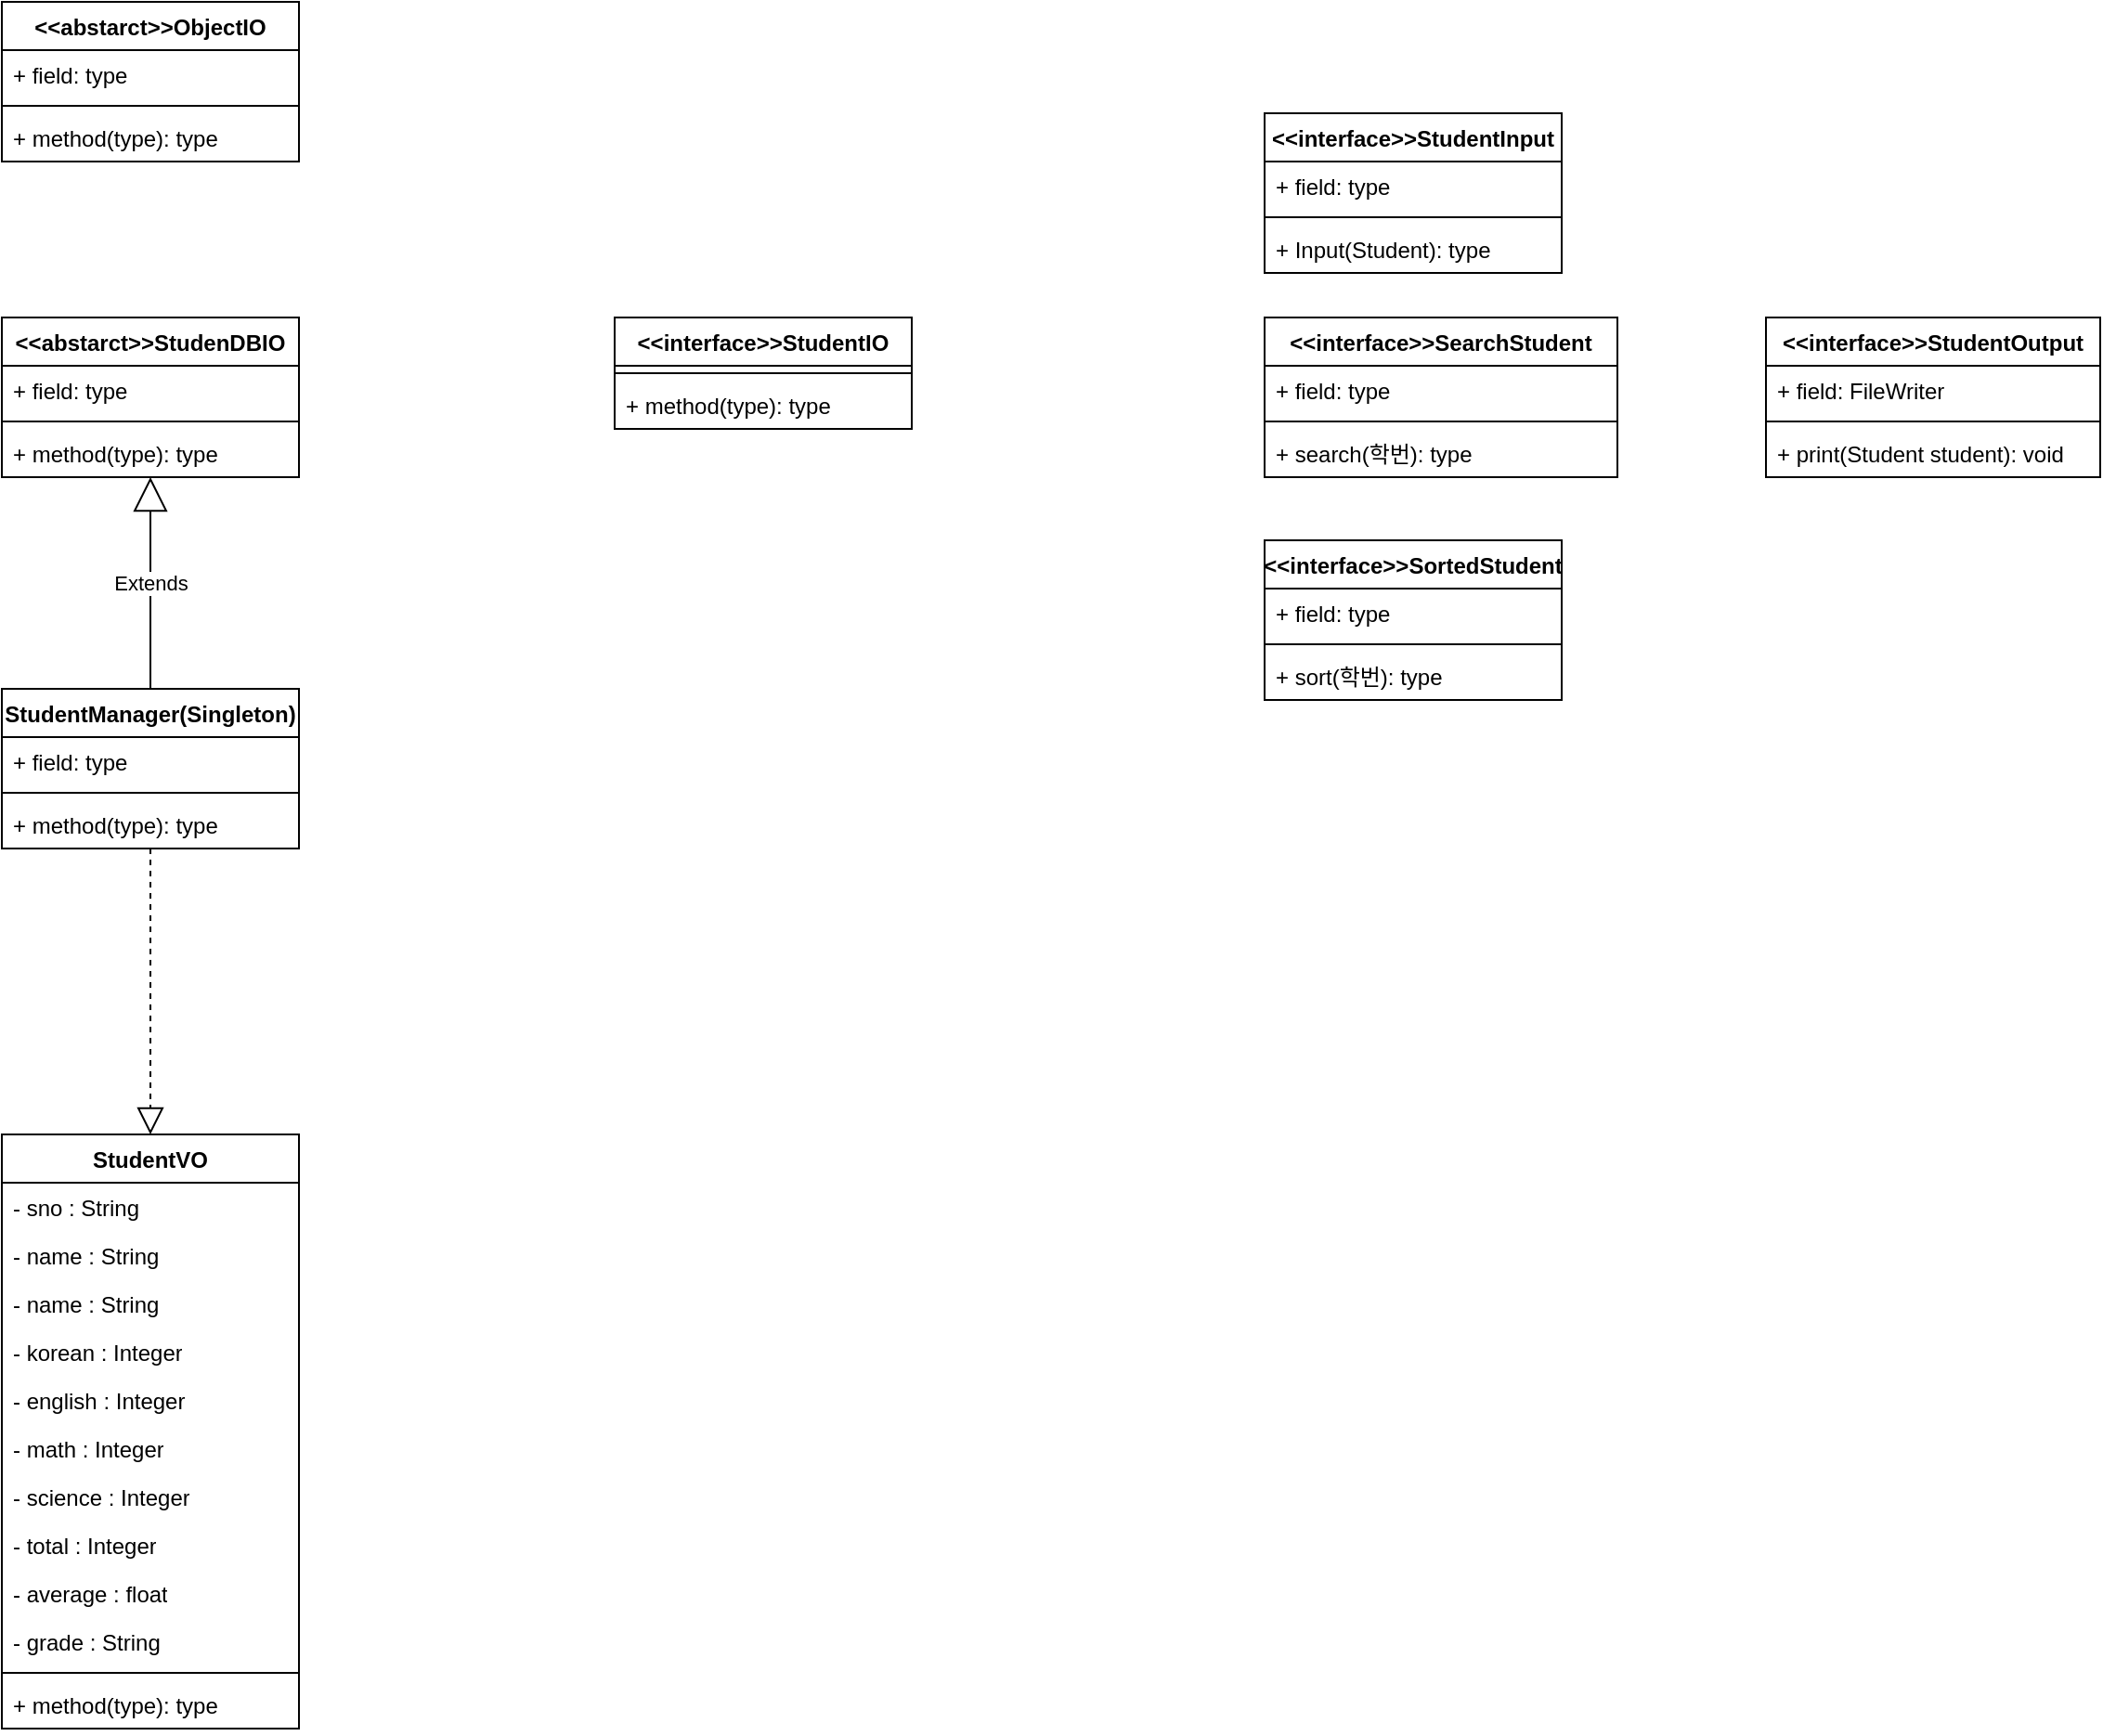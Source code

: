 <mxfile version="26.0.11">
  <diagram name="페이지-1" id="k_KB7zdzaerqngAy7EjZ">
    <mxGraphModel dx="2390" dy="1954" grid="1" gridSize="10" guides="1" tooltips="1" connect="1" arrows="1" fold="1" page="1" pageScale="1" pageWidth="1169" pageHeight="827" math="0" shadow="0">
      <root>
        <mxCell id="0" />
        <mxCell id="1" parent="0" />
        <mxCell id="o_LtBYVK2ZJKB_Pog53U-1" value="StudentVO" style="swimlane;fontStyle=1;align=center;verticalAlign=top;childLayout=stackLayout;horizontal=1;startSize=26;horizontalStack=0;resizeParent=1;resizeParentMax=0;resizeLast=0;collapsible=1;marginBottom=0;whiteSpace=wrap;html=1;" parent="1" vertex="1">
          <mxGeometry x="350" y="500" width="160" height="320" as="geometry" />
        </mxCell>
        <mxCell id="o_LtBYVK2ZJKB_Pog53U-2" value="- sno : String" style="text;strokeColor=none;fillColor=none;align=left;verticalAlign=top;spacingLeft=4;spacingRight=4;overflow=hidden;rotatable=0;points=[[0,0.5],[1,0.5]];portConstraint=eastwest;whiteSpace=wrap;html=1;" parent="o_LtBYVK2ZJKB_Pog53U-1" vertex="1">
          <mxGeometry y="26" width="160" height="26" as="geometry" />
        </mxCell>
        <mxCell id="o_LtBYVK2ZJKB_Pog53U-7" value="- name : String" style="text;strokeColor=none;fillColor=none;align=left;verticalAlign=top;spacingLeft=4;spacingRight=4;overflow=hidden;rotatable=0;points=[[0,0.5],[1,0.5]];portConstraint=eastwest;whiteSpace=wrap;html=1;" parent="o_LtBYVK2ZJKB_Pog53U-1" vertex="1">
          <mxGeometry y="52" width="160" height="26" as="geometry" />
        </mxCell>
        <mxCell id="o_LtBYVK2ZJKB_Pog53U-8" value="- name : String" style="text;strokeColor=none;fillColor=none;align=left;verticalAlign=top;spacingLeft=4;spacingRight=4;overflow=hidden;rotatable=0;points=[[0,0.5],[1,0.5]];portConstraint=eastwest;whiteSpace=wrap;html=1;" parent="o_LtBYVK2ZJKB_Pog53U-1" vertex="1">
          <mxGeometry y="78" width="160" height="26" as="geometry" />
        </mxCell>
        <mxCell id="o_LtBYVK2ZJKB_Pog53U-9" value="- korean : Integer" style="text;strokeColor=none;fillColor=none;align=left;verticalAlign=top;spacingLeft=4;spacingRight=4;overflow=hidden;rotatable=0;points=[[0,0.5],[1,0.5]];portConstraint=eastwest;whiteSpace=wrap;html=1;" parent="o_LtBYVK2ZJKB_Pog53U-1" vertex="1">
          <mxGeometry y="104" width="160" height="26" as="geometry" />
        </mxCell>
        <mxCell id="o_LtBYVK2ZJKB_Pog53U-10" value="- english : Integer" style="text;strokeColor=none;fillColor=none;align=left;verticalAlign=top;spacingLeft=4;spacingRight=4;overflow=hidden;rotatable=0;points=[[0,0.5],[1,0.5]];portConstraint=eastwest;whiteSpace=wrap;html=1;" parent="o_LtBYVK2ZJKB_Pog53U-1" vertex="1">
          <mxGeometry y="130" width="160" height="26" as="geometry" />
        </mxCell>
        <mxCell id="o_LtBYVK2ZJKB_Pog53U-11" value="- math : Integer" style="text;strokeColor=none;fillColor=none;align=left;verticalAlign=top;spacingLeft=4;spacingRight=4;overflow=hidden;rotatable=0;points=[[0,0.5],[1,0.5]];portConstraint=eastwest;whiteSpace=wrap;html=1;" parent="o_LtBYVK2ZJKB_Pog53U-1" vertex="1">
          <mxGeometry y="156" width="160" height="26" as="geometry" />
        </mxCell>
        <mxCell id="o_LtBYVK2ZJKB_Pog53U-12" value="- science : Integer" style="text;strokeColor=none;fillColor=none;align=left;verticalAlign=top;spacingLeft=4;spacingRight=4;overflow=hidden;rotatable=0;points=[[0,0.5],[1,0.5]];portConstraint=eastwest;whiteSpace=wrap;html=1;" parent="o_LtBYVK2ZJKB_Pog53U-1" vertex="1">
          <mxGeometry y="182" width="160" height="26" as="geometry" />
        </mxCell>
        <mxCell id="o_LtBYVK2ZJKB_Pog53U-13" value="- total : Integer" style="text;strokeColor=none;fillColor=none;align=left;verticalAlign=top;spacingLeft=4;spacingRight=4;overflow=hidden;rotatable=0;points=[[0,0.5],[1,0.5]];portConstraint=eastwest;whiteSpace=wrap;html=1;" parent="o_LtBYVK2ZJKB_Pog53U-1" vertex="1">
          <mxGeometry y="208" width="160" height="26" as="geometry" />
        </mxCell>
        <mxCell id="o_LtBYVK2ZJKB_Pog53U-14" value="- average : float" style="text;strokeColor=none;fillColor=none;align=left;verticalAlign=top;spacingLeft=4;spacingRight=4;overflow=hidden;rotatable=0;points=[[0,0.5],[1,0.5]];portConstraint=eastwest;whiteSpace=wrap;html=1;" parent="o_LtBYVK2ZJKB_Pog53U-1" vertex="1">
          <mxGeometry y="234" width="160" height="26" as="geometry" />
        </mxCell>
        <mxCell id="o_LtBYVK2ZJKB_Pog53U-15" value="- grade : String" style="text;strokeColor=none;fillColor=none;align=left;verticalAlign=top;spacingLeft=4;spacingRight=4;overflow=hidden;rotatable=0;points=[[0,0.5],[1,0.5]];portConstraint=eastwest;whiteSpace=wrap;html=1;" parent="o_LtBYVK2ZJKB_Pog53U-1" vertex="1">
          <mxGeometry y="260" width="160" height="26" as="geometry" />
        </mxCell>
        <mxCell id="o_LtBYVK2ZJKB_Pog53U-3" value="" style="line;strokeWidth=1;fillColor=none;align=left;verticalAlign=middle;spacingTop=-1;spacingLeft=3;spacingRight=3;rotatable=0;labelPosition=right;points=[];portConstraint=eastwest;strokeColor=inherit;" parent="o_LtBYVK2ZJKB_Pog53U-1" vertex="1">
          <mxGeometry y="286" width="160" height="8" as="geometry" />
        </mxCell>
        <mxCell id="o_LtBYVK2ZJKB_Pog53U-4" value="+ method(type): type" style="text;strokeColor=none;fillColor=none;align=left;verticalAlign=top;spacingLeft=4;spacingRight=4;overflow=hidden;rotatable=0;points=[[0,0.5],[1,0.5]];portConstraint=eastwest;whiteSpace=wrap;html=1;" parent="o_LtBYVK2ZJKB_Pog53U-1" vertex="1">
          <mxGeometry y="294" width="160" height="26" as="geometry" />
        </mxCell>
        <mxCell id="o_LtBYVK2ZJKB_Pog53U-30" value="StudentManager(Singleton)" style="swimlane;fontStyle=1;align=center;verticalAlign=top;childLayout=stackLayout;horizontal=1;startSize=26;horizontalStack=0;resizeParent=1;resizeParentMax=0;resizeLast=0;collapsible=1;marginBottom=0;whiteSpace=wrap;html=1;" parent="1" vertex="1">
          <mxGeometry x="350" y="260" width="160" height="86" as="geometry" />
        </mxCell>
        <mxCell id="o_LtBYVK2ZJKB_Pog53U-31" value="+ field: type" style="text;strokeColor=none;fillColor=none;align=left;verticalAlign=top;spacingLeft=4;spacingRight=4;overflow=hidden;rotatable=0;points=[[0,0.5],[1,0.5]];portConstraint=eastwest;whiteSpace=wrap;html=1;" parent="o_LtBYVK2ZJKB_Pog53U-30" vertex="1">
          <mxGeometry y="26" width="160" height="26" as="geometry" />
        </mxCell>
        <mxCell id="o_LtBYVK2ZJKB_Pog53U-32" value="" style="line;strokeWidth=1;fillColor=none;align=left;verticalAlign=middle;spacingTop=-1;spacingLeft=3;spacingRight=3;rotatable=0;labelPosition=right;points=[];portConstraint=eastwest;strokeColor=inherit;" parent="o_LtBYVK2ZJKB_Pog53U-30" vertex="1">
          <mxGeometry y="52" width="160" height="8" as="geometry" />
        </mxCell>
        <mxCell id="o_LtBYVK2ZJKB_Pog53U-33" value="+ method(type): type" style="text;strokeColor=none;fillColor=none;align=left;verticalAlign=top;spacingLeft=4;spacingRight=4;overflow=hidden;rotatable=0;points=[[0,0.5],[1,0.5]];portConstraint=eastwest;whiteSpace=wrap;html=1;" parent="o_LtBYVK2ZJKB_Pog53U-30" vertex="1">
          <mxGeometry y="60" width="160" height="26" as="geometry" />
        </mxCell>
        <mxCell id="o_LtBYVK2ZJKB_Pog53U-34" value="&amp;lt;&amp;lt;abstarct&amp;gt;&amp;gt;StudenDBIO" style="swimlane;fontStyle=1;align=center;verticalAlign=top;childLayout=stackLayout;horizontal=1;startSize=26;horizontalStack=0;resizeParent=1;resizeParentMax=0;resizeLast=0;collapsible=1;marginBottom=0;whiteSpace=wrap;html=1;" parent="1" vertex="1">
          <mxGeometry x="350" y="60" width="160" height="86" as="geometry" />
        </mxCell>
        <mxCell id="o_LtBYVK2ZJKB_Pog53U-35" value="+ field: type" style="text;strokeColor=none;fillColor=none;align=left;verticalAlign=top;spacingLeft=4;spacingRight=4;overflow=hidden;rotatable=0;points=[[0,0.5],[1,0.5]];portConstraint=eastwest;whiteSpace=wrap;html=1;" parent="o_LtBYVK2ZJKB_Pog53U-34" vertex="1">
          <mxGeometry y="26" width="160" height="26" as="geometry" />
        </mxCell>
        <mxCell id="o_LtBYVK2ZJKB_Pog53U-36" value="" style="line;strokeWidth=1;fillColor=none;align=left;verticalAlign=middle;spacingTop=-1;spacingLeft=3;spacingRight=3;rotatable=0;labelPosition=right;points=[];portConstraint=eastwest;strokeColor=inherit;" parent="o_LtBYVK2ZJKB_Pog53U-34" vertex="1">
          <mxGeometry y="52" width="160" height="8" as="geometry" />
        </mxCell>
        <mxCell id="o_LtBYVK2ZJKB_Pog53U-37" value="+ method(type): type" style="text;strokeColor=none;fillColor=none;align=left;verticalAlign=top;spacingLeft=4;spacingRight=4;overflow=hidden;rotatable=0;points=[[0,0.5],[1,0.5]];portConstraint=eastwest;whiteSpace=wrap;html=1;" parent="o_LtBYVK2ZJKB_Pog53U-34" vertex="1">
          <mxGeometry y="60" width="160" height="26" as="geometry" />
        </mxCell>
        <mxCell id="o_LtBYVK2ZJKB_Pog53U-38" value="&amp;lt;&amp;lt;abstarct&amp;gt;&amp;gt;ObjectIO" style="swimlane;fontStyle=1;align=center;verticalAlign=top;childLayout=stackLayout;horizontal=1;startSize=26;horizontalStack=0;resizeParent=1;resizeParentMax=0;resizeLast=0;collapsible=1;marginBottom=0;whiteSpace=wrap;html=1;" parent="1" vertex="1">
          <mxGeometry x="350" y="-110" width="160" height="86" as="geometry" />
        </mxCell>
        <mxCell id="o_LtBYVK2ZJKB_Pog53U-39" value="+ field: type" style="text;strokeColor=none;fillColor=none;align=left;verticalAlign=top;spacingLeft=4;spacingRight=4;overflow=hidden;rotatable=0;points=[[0,0.5],[1,0.5]];portConstraint=eastwest;whiteSpace=wrap;html=1;" parent="o_LtBYVK2ZJKB_Pog53U-38" vertex="1">
          <mxGeometry y="26" width="160" height="26" as="geometry" />
        </mxCell>
        <mxCell id="o_LtBYVK2ZJKB_Pog53U-40" value="" style="line;strokeWidth=1;fillColor=none;align=left;verticalAlign=middle;spacingTop=-1;spacingLeft=3;spacingRight=3;rotatable=0;labelPosition=right;points=[];portConstraint=eastwest;strokeColor=inherit;" parent="o_LtBYVK2ZJKB_Pog53U-38" vertex="1">
          <mxGeometry y="52" width="160" height="8" as="geometry" />
        </mxCell>
        <mxCell id="o_LtBYVK2ZJKB_Pog53U-41" value="+ method(type): type" style="text;strokeColor=none;fillColor=none;align=left;verticalAlign=top;spacingLeft=4;spacingRight=4;overflow=hidden;rotatable=0;points=[[0,0.5],[1,0.5]];portConstraint=eastwest;whiteSpace=wrap;html=1;" parent="o_LtBYVK2ZJKB_Pog53U-38" vertex="1">
          <mxGeometry y="60" width="160" height="26" as="geometry" />
        </mxCell>
        <mxCell id="o_LtBYVK2ZJKB_Pog53U-42" value="&amp;lt;&amp;lt;interface&amp;gt;&amp;gt;StudentIO" style="swimlane;fontStyle=1;align=center;verticalAlign=top;childLayout=stackLayout;horizontal=1;startSize=26;horizontalStack=0;resizeParent=1;resizeParentMax=0;resizeLast=0;collapsible=1;marginBottom=0;whiteSpace=wrap;html=1;" parent="1" vertex="1">
          <mxGeometry x="680" y="60" width="160" height="60" as="geometry" />
        </mxCell>
        <mxCell id="o_LtBYVK2ZJKB_Pog53U-44" value="" style="line;strokeWidth=1;fillColor=none;align=left;verticalAlign=middle;spacingTop=-1;spacingLeft=3;spacingRight=3;rotatable=0;labelPosition=right;points=[];portConstraint=eastwest;strokeColor=inherit;" parent="o_LtBYVK2ZJKB_Pog53U-42" vertex="1">
          <mxGeometry y="26" width="160" height="8" as="geometry" />
        </mxCell>
        <mxCell id="o_LtBYVK2ZJKB_Pog53U-45" value="+ method(type): type" style="text;strokeColor=none;fillColor=none;align=left;verticalAlign=top;spacingLeft=4;spacingRight=4;overflow=hidden;rotatable=0;points=[[0,0.5],[1,0.5]];portConstraint=eastwest;whiteSpace=wrap;html=1;" parent="o_LtBYVK2ZJKB_Pog53U-42" vertex="1">
          <mxGeometry y="34" width="160" height="26" as="geometry" />
        </mxCell>
        <mxCell id="o_LtBYVK2ZJKB_Pog53U-46" value="&amp;lt;&amp;lt;interface&amp;gt;&amp;gt;StudentInput" style="swimlane;fontStyle=1;align=center;verticalAlign=top;childLayout=stackLayout;horizontal=1;startSize=26;horizontalStack=0;resizeParent=1;resizeParentMax=0;resizeLast=0;collapsible=1;marginBottom=0;whiteSpace=wrap;html=1;" parent="1" vertex="1">
          <mxGeometry x="1030" y="-50" width="160" height="86" as="geometry" />
        </mxCell>
        <mxCell id="o_LtBYVK2ZJKB_Pog53U-47" value="+ field: type" style="text;strokeColor=none;fillColor=none;align=left;verticalAlign=top;spacingLeft=4;spacingRight=4;overflow=hidden;rotatable=0;points=[[0,0.5],[1,0.5]];portConstraint=eastwest;whiteSpace=wrap;html=1;" parent="o_LtBYVK2ZJKB_Pog53U-46" vertex="1">
          <mxGeometry y="26" width="160" height="26" as="geometry" />
        </mxCell>
        <mxCell id="o_LtBYVK2ZJKB_Pog53U-48" value="" style="line;strokeWidth=1;fillColor=none;align=left;verticalAlign=middle;spacingTop=-1;spacingLeft=3;spacingRight=3;rotatable=0;labelPosition=right;points=[];portConstraint=eastwest;strokeColor=inherit;" parent="o_LtBYVK2ZJKB_Pog53U-46" vertex="1">
          <mxGeometry y="52" width="160" height="8" as="geometry" />
        </mxCell>
        <mxCell id="o_LtBYVK2ZJKB_Pog53U-49" value="+ Input(Student): type" style="text;strokeColor=none;fillColor=none;align=left;verticalAlign=top;spacingLeft=4;spacingRight=4;overflow=hidden;rotatable=0;points=[[0,0.5],[1,0.5]];portConstraint=eastwest;whiteSpace=wrap;html=1;" parent="o_LtBYVK2ZJKB_Pog53U-46" vertex="1">
          <mxGeometry y="60" width="160" height="26" as="geometry" />
        </mxCell>
        <mxCell id="o_LtBYVK2ZJKB_Pog53U-50" value="&amp;lt;&amp;lt;interface&amp;gt;&amp;gt;SearchStudent" style="swimlane;fontStyle=1;align=center;verticalAlign=top;childLayout=stackLayout;horizontal=1;startSize=26;horizontalStack=0;resizeParent=1;resizeParentMax=0;resizeLast=0;collapsible=1;marginBottom=0;whiteSpace=wrap;html=1;" parent="1" vertex="1">
          <mxGeometry x="1030" y="60" width="190" height="86" as="geometry" />
        </mxCell>
        <mxCell id="o_LtBYVK2ZJKB_Pog53U-51" value="+ field: type" style="text;strokeColor=none;fillColor=none;align=left;verticalAlign=top;spacingLeft=4;spacingRight=4;overflow=hidden;rotatable=0;points=[[0,0.5],[1,0.5]];portConstraint=eastwest;whiteSpace=wrap;html=1;" parent="o_LtBYVK2ZJKB_Pog53U-50" vertex="1">
          <mxGeometry y="26" width="190" height="26" as="geometry" />
        </mxCell>
        <mxCell id="o_LtBYVK2ZJKB_Pog53U-52" value="" style="line;strokeWidth=1;fillColor=none;align=left;verticalAlign=middle;spacingTop=-1;spacingLeft=3;spacingRight=3;rotatable=0;labelPosition=right;points=[];portConstraint=eastwest;strokeColor=inherit;" parent="o_LtBYVK2ZJKB_Pog53U-50" vertex="1">
          <mxGeometry y="52" width="190" height="8" as="geometry" />
        </mxCell>
        <mxCell id="o_LtBYVK2ZJKB_Pog53U-53" value="+ search(학번): type" style="text;strokeColor=none;fillColor=none;align=left;verticalAlign=top;spacingLeft=4;spacingRight=4;overflow=hidden;rotatable=0;points=[[0,0.5],[1,0.5]];portConstraint=eastwest;whiteSpace=wrap;html=1;" parent="o_LtBYVK2ZJKB_Pog53U-50" vertex="1">
          <mxGeometry y="60" width="190" height="26" as="geometry" />
        </mxCell>
        <mxCell id="o_LtBYVK2ZJKB_Pog53U-54" value="&amp;lt;&amp;lt;interface&amp;gt;&amp;gt;SortedStudent" style="swimlane;fontStyle=1;align=center;verticalAlign=top;childLayout=stackLayout;horizontal=1;startSize=26;horizontalStack=0;resizeParent=1;resizeParentMax=0;resizeLast=0;collapsible=1;marginBottom=0;whiteSpace=wrap;html=1;" parent="1" vertex="1">
          <mxGeometry x="1030" y="180" width="160" height="86" as="geometry" />
        </mxCell>
        <mxCell id="o_LtBYVK2ZJKB_Pog53U-55" value="+ field: type" style="text;strokeColor=none;fillColor=none;align=left;verticalAlign=top;spacingLeft=4;spacingRight=4;overflow=hidden;rotatable=0;points=[[0,0.5],[1,0.5]];portConstraint=eastwest;whiteSpace=wrap;html=1;" parent="o_LtBYVK2ZJKB_Pog53U-54" vertex="1">
          <mxGeometry y="26" width="160" height="26" as="geometry" />
        </mxCell>
        <mxCell id="o_LtBYVK2ZJKB_Pog53U-56" value="" style="line;strokeWidth=1;fillColor=none;align=left;verticalAlign=middle;spacingTop=-1;spacingLeft=3;spacingRight=3;rotatable=0;labelPosition=right;points=[];portConstraint=eastwest;strokeColor=inherit;" parent="o_LtBYVK2ZJKB_Pog53U-54" vertex="1">
          <mxGeometry y="52" width="160" height="8" as="geometry" />
        </mxCell>
        <mxCell id="o_LtBYVK2ZJKB_Pog53U-57" value="+ sort(학번): type" style="text;strokeColor=none;fillColor=none;align=left;verticalAlign=top;spacingLeft=4;spacingRight=4;overflow=hidden;rotatable=0;points=[[0,0.5],[1,0.5]];portConstraint=eastwest;whiteSpace=wrap;html=1;" parent="o_LtBYVK2ZJKB_Pog53U-54" vertex="1">
          <mxGeometry y="60" width="160" height="26" as="geometry" />
        </mxCell>
        <mxCell id="o_LtBYVK2ZJKB_Pog53U-58" value="&amp;lt;&amp;lt;interface&amp;gt;&amp;gt;StudentOutput" style="swimlane;fontStyle=1;align=center;verticalAlign=top;childLayout=stackLayout;horizontal=1;startSize=26;horizontalStack=0;resizeParent=1;resizeParentMax=0;resizeLast=0;collapsible=1;marginBottom=0;whiteSpace=wrap;html=1;" parent="1" vertex="1">
          <mxGeometry x="1300" y="60" width="180" height="86" as="geometry" />
        </mxCell>
        <mxCell id="o_LtBYVK2ZJKB_Pog53U-59" value="+ field: FileWriter" style="text;strokeColor=none;fillColor=none;align=left;verticalAlign=top;spacingLeft=4;spacingRight=4;overflow=hidden;rotatable=0;points=[[0,0.5],[1,0.5]];portConstraint=eastwest;whiteSpace=wrap;html=1;" parent="o_LtBYVK2ZJKB_Pog53U-58" vertex="1">
          <mxGeometry y="26" width="180" height="26" as="geometry" />
        </mxCell>
        <mxCell id="o_LtBYVK2ZJKB_Pog53U-60" value="" style="line;strokeWidth=1;fillColor=none;align=left;verticalAlign=middle;spacingTop=-1;spacingLeft=3;spacingRight=3;rotatable=0;labelPosition=right;points=[];portConstraint=eastwest;strokeColor=inherit;" parent="o_LtBYVK2ZJKB_Pog53U-58" vertex="1">
          <mxGeometry y="52" width="180" height="8" as="geometry" />
        </mxCell>
        <mxCell id="o_LtBYVK2ZJKB_Pog53U-61" value="+ print(Student student): void&amp;nbsp;" style="text;strokeColor=none;fillColor=none;align=left;verticalAlign=top;spacingLeft=4;spacingRight=4;overflow=hidden;rotatable=0;points=[[0,0.5],[1,0.5]];portConstraint=eastwest;whiteSpace=wrap;html=1;" parent="o_LtBYVK2ZJKB_Pog53U-58" vertex="1">
          <mxGeometry y="60" width="180" height="26" as="geometry" />
        </mxCell>
        <mxCell id="zmv7yxdowPSxPv6L7s_y-1" value="Extends" style="endArrow=block;endSize=16;endFill=0;html=1;rounded=0;" edge="1" parent="1" source="o_LtBYVK2ZJKB_Pog53U-30" target="o_LtBYVK2ZJKB_Pog53U-34">
          <mxGeometry width="160" relative="1" as="geometry">
            <mxPoint x="650" y="390" as="sourcePoint" />
            <mxPoint x="810" y="390" as="targetPoint" />
          </mxGeometry>
        </mxCell>
        <mxCell id="zmv7yxdowPSxPv6L7s_y-2" value="" style="endArrow=block;dashed=1;endFill=0;endSize=12;html=1;rounded=0;" edge="1" parent="1" source="o_LtBYVK2ZJKB_Pog53U-30" target="o_LtBYVK2ZJKB_Pog53U-1">
          <mxGeometry width="160" relative="1" as="geometry">
            <mxPoint x="650" y="390" as="sourcePoint" />
            <mxPoint x="810" y="390" as="targetPoint" />
          </mxGeometry>
        </mxCell>
      </root>
    </mxGraphModel>
  </diagram>
</mxfile>
